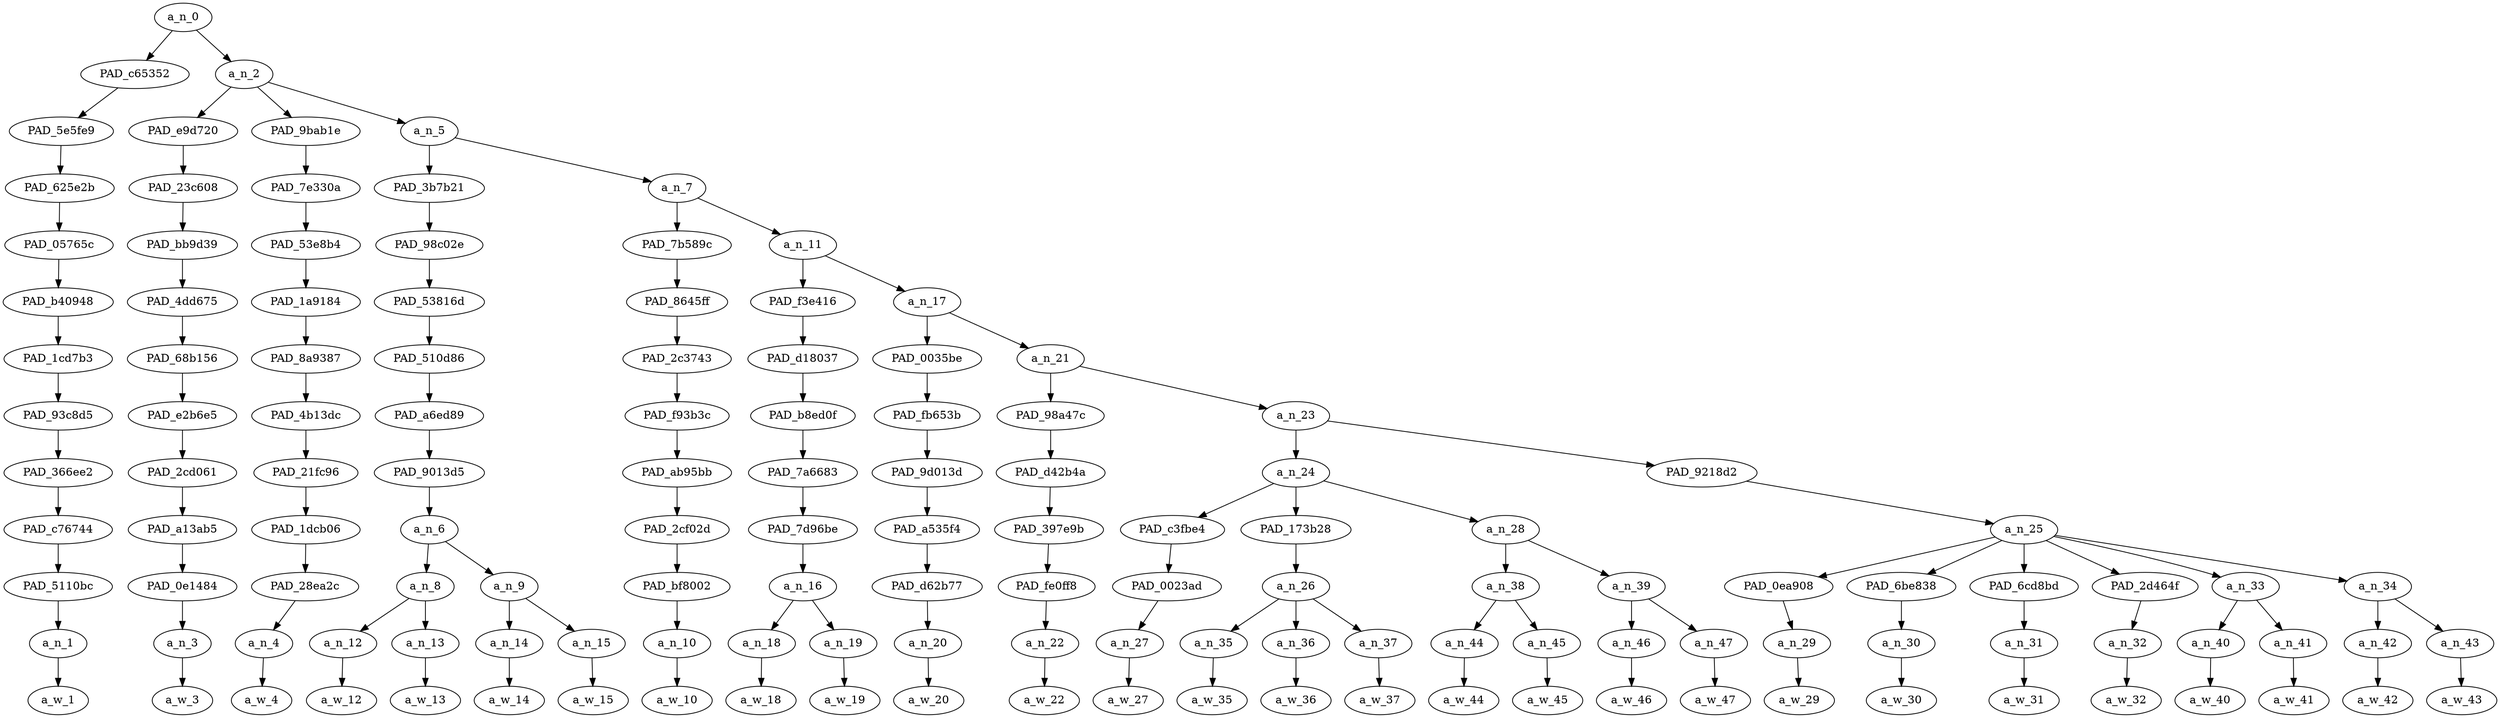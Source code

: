 strict digraph "" {
	a_n_0	[div_dir=-1,
		index=0,
		level=12,
		pos="1.6041666666666667,12!",
		text_span="[0, 1, 2, 3, 4, 5, 6, 7, 8, 9, 10, 11, 12, 13, 14, 15, 16, 17, 18, 19, 20, 21, 22, 23, 24, 25, 26, 27]",
		value=0.99999999];
	PAD_c65352	[div_dir=-1,
		index=0,
		level=11,
		pos="0.0,11!",
		text_span="[0]",
		value=0.13011253];
	a_n_0 -> PAD_c65352;
	a_n_2	[div_dir=-1,
		index=1,
		level=11,
		pos="3.2083333333333335,11!",
		text_span="[1, 2, 3, 4, 5, 6, 7, 8, 9, 10, 11, 12, 13, 14, 15, 16, 17, 18, 19, 20, 21, 22, 23, 24, 25, 26, 27]",
		value=0.86971128];
	a_n_0 -> a_n_2;
	PAD_5e5fe9	[div_dir=-1,
		index=0,
		level=10,
		pos="0.0,10!",
		text_span="[0]",
		value=0.13011253];
	PAD_c65352 -> PAD_5e5fe9;
	PAD_625e2b	[div_dir=-1,
		index=0,
		level=9,
		pos="0.0,9!",
		text_span="[0]",
		value=0.13011253];
	PAD_5e5fe9 -> PAD_625e2b;
	PAD_05765c	[div_dir=-1,
		index=0,
		level=8,
		pos="0.0,8!",
		text_span="[0]",
		value=0.13011253];
	PAD_625e2b -> PAD_05765c;
	PAD_b40948	[div_dir=-1,
		index=0,
		level=7,
		pos="0.0,7!",
		text_span="[0]",
		value=0.13011253];
	PAD_05765c -> PAD_b40948;
	PAD_1cd7b3	[div_dir=-1,
		index=0,
		level=6,
		pos="0.0,6!",
		text_span="[0]",
		value=0.13011253];
	PAD_b40948 -> PAD_1cd7b3;
	PAD_93c8d5	[div_dir=-1,
		index=0,
		level=5,
		pos="0.0,5!",
		text_span="[0]",
		value=0.13011253];
	PAD_1cd7b3 -> PAD_93c8d5;
	PAD_366ee2	[div_dir=-1,
		index=0,
		level=4,
		pos="0.0,4!",
		text_span="[0]",
		value=0.13011253];
	PAD_93c8d5 -> PAD_366ee2;
	PAD_c76744	[div_dir=-1,
		index=0,
		level=3,
		pos="0.0,3!",
		text_span="[0]",
		value=0.13011253];
	PAD_366ee2 -> PAD_c76744;
	PAD_5110bc	[div_dir=-1,
		index=0,
		level=2,
		pos="0.0,2!",
		text_span="[0]",
		value=0.13011253];
	PAD_c76744 -> PAD_5110bc;
	a_n_1	[div_dir=-1,
		index=0,
		level=1,
		pos="0.0,1!",
		text_span="[0]",
		value=0.13011253];
	PAD_5110bc -> a_n_1;
	a_w_1	[div_dir=0,
		index=0,
		level=0,
		pos="0,0!",
		text_span="[0]",
		value=roflol];
	a_n_1 -> a_w_1;
	PAD_e9d720	[div_dir=1,
		index=1,
		level=10,
		pos="1.0,10!",
		text_span="[1]",
		value=0.02594723];
	a_n_2 -> PAD_e9d720;
	PAD_9bab1e	[div_dir=1,
		index=2,
		level=10,
		pos="2.0,10!",
		text_span="[2]",
		value=0.02319717];
	a_n_2 -> PAD_9bab1e;
	a_n_5	[div_dir=-1,
		index=3,
		level=10,
		pos="6.625,10!",
		text_span="[3, 4, 5, 6, 7, 8, 9, 10, 11, 12, 13, 14, 15, 16, 17, 18, 19, 20, 21, 22, 23, 24, 25, 26, 27]",
		value=0.82044702];
	a_n_2 -> a_n_5;
	PAD_23c608	[div_dir=1,
		index=1,
		level=9,
		pos="1.0,9!",
		text_span="[1]",
		value=0.02594723];
	PAD_e9d720 -> PAD_23c608;
	PAD_bb9d39	[div_dir=1,
		index=1,
		level=8,
		pos="1.0,8!",
		text_span="[1]",
		value=0.02594723];
	PAD_23c608 -> PAD_bb9d39;
	PAD_4dd675	[div_dir=1,
		index=1,
		level=7,
		pos="1.0,7!",
		text_span="[1]",
		value=0.02594723];
	PAD_bb9d39 -> PAD_4dd675;
	PAD_68b156	[div_dir=1,
		index=1,
		level=6,
		pos="1.0,6!",
		text_span="[1]",
		value=0.02594723];
	PAD_4dd675 -> PAD_68b156;
	PAD_e2b6e5	[div_dir=1,
		index=1,
		level=5,
		pos="1.0,5!",
		text_span="[1]",
		value=0.02594723];
	PAD_68b156 -> PAD_e2b6e5;
	PAD_2cd061	[div_dir=1,
		index=1,
		level=4,
		pos="1.0,4!",
		text_span="[1]",
		value=0.02594723];
	PAD_e2b6e5 -> PAD_2cd061;
	PAD_a13ab5	[div_dir=1,
		index=1,
		level=3,
		pos="1.0,3!",
		text_span="[1]",
		value=0.02594723];
	PAD_2cd061 -> PAD_a13ab5;
	PAD_0e1484	[div_dir=1,
		index=1,
		level=2,
		pos="1.0,2!",
		text_span="[1]",
		value=0.02594723];
	PAD_a13ab5 -> PAD_0e1484;
	a_n_3	[div_dir=1,
		index=1,
		level=1,
		pos="1.0,1!",
		text_span="[1]",
		value=0.02594723];
	PAD_0e1484 -> a_n_3;
	a_w_3	[div_dir=0,
		index=1,
		level=0,
		pos="1,0!",
		text_span="[1]",
		value=as];
	a_n_3 -> a_w_3;
	PAD_7e330a	[div_dir=1,
		index=2,
		level=9,
		pos="2.0,9!",
		text_span="[2]",
		value=0.02319717];
	PAD_9bab1e -> PAD_7e330a;
	PAD_53e8b4	[div_dir=1,
		index=2,
		level=8,
		pos="2.0,8!",
		text_span="[2]",
		value=0.02319717];
	PAD_7e330a -> PAD_53e8b4;
	PAD_1a9184	[div_dir=1,
		index=2,
		level=7,
		pos="2.0,7!",
		text_span="[2]",
		value=0.02319717];
	PAD_53e8b4 -> PAD_1a9184;
	PAD_8a9387	[div_dir=1,
		index=2,
		level=6,
		pos="2.0,6!",
		text_span="[2]",
		value=0.02319717];
	PAD_1a9184 -> PAD_8a9387;
	PAD_4b13dc	[div_dir=1,
		index=2,
		level=5,
		pos="2.0,5!",
		text_span="[2]",
		value=0.02319717];
	PAD_8a9387 -> PAD_4b13dc;
	PAD_21fc96	[div_dir=1,
		index=2,
		level=4,
		pos="2.0,4!",
		text_span="[2]",
		value=0.02319717];
	PAD_4b13dc -> PAD_21fc96;
	PAD_1dcb06	[div_dir=1,
		index=2,
		level=3,
		pos="2.0,3!",
		text_span="[2]",
		value=0.02319717];
	PAD_21fc96 -> PAD_1dcb06;
	PAD_28ea2c	[div_dir=1,
		index=2,
		level=2,
		pos="2.0,2!",
		text_span="[2]",
		value=0.02319717];
	PAD_1dcb06 -> PAD_28ea2c;
	a_n_4	[div_dir=1,
		index=2,
		level=1,
		pos="2.0,1!",
		text_span="[2]",
		value=0.02319717];
	PAD_28ea2c -> a_n_4;
	a_w_4	[div_dir=0,
		index=2,
		level=0,
		pos="2,0!",
		text_span="[2]",
		value=if];
	a_n_4 -> a_w_4;
	PAD_3b7b21	[div_dir=-1,
		index=3,
		level=9,
		pos="4.5,9!",
		text_span="[3, 4, 5, 6]",
		value=0.33858747];
	a_n_5 -> PAD_3b7b21;
	a_n_7	[div_dir=1,
		index=4,
		level=9,
		pos="8.75,9!",
		text_span="[7, 8, 9, 10, 11, 12, 13, 14, 15, 16, 17, 18, 19, 20, 21, 22, 23, 24, 25, 26, 27]",
		value=0.48171740];
	a_n_5 -> a_n_7;
	PAD_98c02e	[div_dir=-1,
		index=3,
		level=8,
		pos="4.5,8!",
		text_span="[3, 4, 5, 6]",
		value=0.33858747];
	PAD_3b7b21 -> PAD_98c02e;
	PAD_53816d	[div_dir=-1,
		index=3,
		level=7,
		pos="4.5,7!",
		text_span="[3, 4, 5, 6]",
		value=0.33858747];
	PAD_98c02e -> PAD_53816d;
	PAD_510d86	[div_dir=-1,
		index=3,
		level=6,
		pos="4.5,6!",
		text_span="[3, 4, 5, 6]",
		value=0.33858747];
	PAD_53816d -> PAD_510d86;
	PAD_a6ed89	[div_dir=-1,
		index=3,
		level=5,
		pos="4.5,5!",
		text_span="[3, 4, 5, 6]",
		value=0.33858747];
	PAD_510d86 -> PAD_a6ed89;
	PAD_9013d5	[div_dir=-1,
		index=3,
		level=4,
		pos="4.5,4!",
		text_span="[3, 4, 5, 6]",
		value=0.33858747];
	PAD_a6ed89 -> PAD_9013d5;
	a_n_6	[div_dir=-1,
		index=3,
		level=3,
		pos="4.5,3!",
		text_span="[3, 4, 5, 6]",
		value=0.33858747];
	PAD_9013d5 -> a_n_6;
	a_n_8	[div_dir=1,
		index=3,
		level=2,
		pos="3.5,2!",
		text_span="[3, 4]",
		value=0.06713842];
	a_n_6 -> a_n_8;
	a_n_9	[div_dir=-1,
		index=4,
		level=2,
		pos="5.5,2!",
		text_span="[5, 6]",
		value=0.27103227];
	a_n_6 -> a_n_9;
	a_n_12	[div_dir=1,
		index=3,
		level=1,
		pos="3.0,1!",
		text_span="[3]",
		value=0.01747212];
	a_n_8 -> a_n_12;
	a_n_13	[div_dir=-1,
		index=4,
		level=1,
		pos="4.0,1!",
		text_span="[4]",
		value=0.04962049];
	a_n_8 -> a_n_13;
	a_w_12	[div_dir=0,
		index=3,
		level=0,
		pos="3,0!",
		text_span="[3]",
		value=a];
	a_n_12 -> a_w_12;
	a_w_13	[div_dir=0,
		index=4,
		level=0,
		pos="4,0!",
		text_span="[4]",
		value=bunch];
	a_n_13 -> a_w_13;
	a_n_14	[div_dir=-1,
		index=5,
		level=1,
		pos="5.0,1!",
		text_span="[5]",
		value=0.02990948];
	a_n_9 -> a_n_14;
	a_n_15	[div_dir=-1,
		index=6,
		level=1,
		pos="6.0,1!",
		text_span="[6]",
		value=0.24054640];
	a_n_9 -> a_n_15;
	a_w_14	[div_dir=0,
		index=5,
		level=0,
		pos="5,0!",
		text_span="[5]",
		value=of];
	a_n_14 -> a_w_14;
	a_w_15	[div_dir=0,
		index=6,
		level=0,
		pos="6,0!",
		text_span="[6]",
		value=queers];
	a_n_15 -> a_w_15;
	PAD_7b589c	[div_dir=-1,
		index=4,
		level=8,
		pos="7.0,8!",
		text_span="[7]",
		value=0.02126608];
	a_n_7 -> PAD_7b589c;
	a_n_11	[div_dir=1,
		index=5,
		level=8,
		pos="10.5,8!",
		text_span="[8, 9, 10, 11, 12, 13, 14, 15, 16, 17, 18, 19, 20, 21, 22, 23, 24, 25, 26, 27]",
		value=0.46040713];
	a_n_7 -> a_n_11;
	PAD_8645ff	[div_dir=-1,
		index=4,
		level=7,
		pos="7.0,7!",
		text_span="[7]",
		value=0.02126608];
	PAD_7b589c -> PAD_8645ff;
	PAD_2c3743	[div_dir=-1,
		index=4,
		level=6,
		pos="7.0,6!",
		text_span="[7]",
		value=0.02126608];
	PAD_8645ff -> PAD_2c3743;
	PAD_f93b3c	[div_dir=-1,
		index=4,
		level=5,
		pos="7.0,5!",
		text_span="[7]",
		value=0.02126608];
	PAD_2c3743 -> PAD_f93b3c;
	PAD_ab95bb	[div_dir=-1,
		index=4,
		level=4,
		pos="7.0,4!",
		text_span="[7]",
		value=0.02126608];
	PAD_f93b3c -> PAD_ab95bb;
	PAD_2cf02d	[div_dir=-1,
		index=4,
		level=3,
		pos="7.0,3!",
		text_span="[7]",
		value=0.02126608];
	PAD_ab95bb -> PAD_2cf02d;
	PAD_bf8002	[div_dir=-1,
		index=5,
		level=2,
		pos="7.0,2!",
		text_span="[7]",
		value=0.02126608];
	PAD_2cf02d -> PAD_bf8002;
	a_n_10	[div_dir=-1,
		index=7,
		level=1,
		pos="7.0,1!",
		text_span="[7]",
		value=0.02126608];
	PAD_bf8002 -> a_n_10;
	a_w_10	[div_dir=0,
		index=7,
		level=0,
		pos="7,0!",
		text_span="[7]",
		value=has];
	a_n_10 -> a_w_10;
	PAD_f3e416	[div_dir=1,
		index=5,
		level=7,
		pos="8.5,7!",
		text_span="[8, 9]",
		value=0.04676953];
	a_n_11 -> PAD_f3e416;
	a_n_17	[div_dir=1,
		index=6,
		level=7,
		pos="12.5,7!",
		text_span="[10, 11, 12, 13, 14, 15, 16, 17, 18, 19, 20, 21, 22, 23, 24, 25, 26, 27]",
		value=0.41359045];
	a_n_11 -> a_n_17;
	PAD_d18037	[div_dir=1,
		index=5,
		level=6,
		pos="8.5,6!",
		text_span="[8, 9]",
		value=0.04676953];
	PAD_f3e416 -> PAD_d18037;
	PAD_b8ed0f	[div_dir=1,
		index=5,
		level=5,
		pos="8.5,5!",
		text_span="[8, 9]",
		value=0.04676953];
	PAD_d18037 -> PAD_b8ed0f;
	PAD_7a6683	[div_dir=1,
		index=5,
		level=4,
		pos="8.5,4!",
		text_span="[8, 9]",
		value=0.04676953];
	PAD_b8ed0f -> PAD_7a6683;
	PAD_7d96be	[div_dir=1,
		index=5,
		level=3,
		pos="8.5,3!",
		text_span="[8, 9]",
		value=0.04676953];
	PAD_7a6683 -> PAD_7d96be;
	a_n_16	[div_dir=1,
		index=6,
		level=2,
		pos="8.5,2!",
		text_span="[8, 9]",
		value=0.04676953];
	PAD_7d96be -> a_n_16;
	a_n_18	[div_dir=1,
		index=8,
		level=1,
		pos="8.0,1!",
		text_span="[8]",
		value=0.01668342];
	a_n_16 -> a_n_18;
	a_n_19	[div_dir=1,
		index=9,
		level=1,
		pos="9.0,1!",
		text_span="[9]",
		value=0.03005741];
	a_n_16 -> a_n_19;
	a_w_18	[div_dir=0,
		index=8,
		level=0,
		pos="8,0!",
		text_span="[8]",
		value=any];
	a_n_18 -> a_w_18;
	a_w_19	[div_dir=0,
		index=9,
		level=0,
		pos="9,0!",
		text_span="[9]",
		value=concept];
	a_n_19 -> a_w_19;
	PAD_0035be	[div_dir=1,
		index=6,
		level=6,
		pos="10.0,6!",
		text_span="[10]",
		value=0.01246125];
	a_n_17 -> PAD_0035be;
	a_n_21	[div_dir=1,
		index=7,
		level=6,
		pos="15.0,6!",
		text_span="[11, 12, 13, 14, 15, 16, 17, 18, 19, 20, 21, 22, 23, 24, 25, 26, 27]",
		value=0.40108898];
	a_n_17 -> a_n_21;
	PAD_fb653b	[div_dir=1,
		index=6,
		level=5,
		pos="10.0,5!",
		text_span="[10]",
		value=0.01246125];
	PAD_0035be -> PAD_fb653b;
	PAD_9d013d	[div_dir=1,
		index=6,
		level=4,
		pos="10.0,4!",
		text_span="[10]",
		value=0.01246125];
	PAD_fb653b -> PAD_9d013d;
	PAD_a535f4	[div_dir=1,
		index=6,
		level=3,
		pos="10.0,3!",
		text_span="[10]",
		value=0.01246125];
	PAD_9d013d -> PAD_a535f4;
	PAD_d62b77	[div_dir=1,
		index=7,
		level=2,
		pos="10.0,2!",
		text_span="[10]",
		value=0.01246125];
	PAD_a535f4 -> PAD_d62b77;
	a_n_20	[div_dir=1,
		index=10,
		level=1,
		pos="10.0,1!",
		text_span="[10]",
		value=0.01246125];
	PAD_d62b77 -> a_n_20;
	a_w_20	[div_dir=0,
		index=10,
		level=0,
		pos="10,0!",
		text_span="[10]",
		value=of1];
	a_n_20 -> a_w_20;
	PAD_98a47c	[div_dir=-1,
		index=7,
		level=5,
		pos="11.0,5!",
		text_span="[11]",
		value=0.02007737];
	a_n_21 -> PAD_98a47c;
	a_n_23	[div_dir=1,
		index=8,
		level=5,
		pos="19.0,5!",
		text_span="[12, 13, 14, 15, 16, 17, 18, 19, 20, 21, 22, 23, 24, 25, 26, 27]",
		value=0.38097574];
	a_n_21 -> a_n_23;
	PAD_d42b4a	[div_dir=-1,
		index=7,
		level=4,
		pos="11.0,4!",
		text_span="[11]",
		value=0.02007737];
	PAD_98a47c -> PAD_d42b4a;
	PAD_397e9b	[div_dir=-1,
		index=7,
		level=3,
		pos="11.0,3!",
		text_span="[11]",
		value=0.02007737];
	PAD_d42b4a -> PAD_397e9b;
	PAD_fe0ff8	[div_dir=-1,
		index=8,
		level=2,
		pos="11.0,2!",
		text_span="[11]",
		value=0.02007737];
	PAD_397e9b -> PAD_fe0ff8;
	a_n_22	[div_dir=-1,
		index=11,
		level=1,
		pos="11.0,1!",
		text_span="[11]",
		value=0.02007737];
	PAD_fe0ff8 -> a_n_22;
	a_w_22	[div_dir=0,
		index=11,
		level=0,
		pos="11,0!",
		text_span="[11]",
		value=what];
	a_n_22 -> a_w_22;
	a_n_24	[div_dir=1,
		index=8,
		level=4,
		pos="15.166666666666666,4!",
		text_span="[12, 13, 14, 15, 16, 17, 18, 19]",
		value=0.20151513];
	a_n_23 -> a_n_24;
	PAD_9218d2	[div_dir=-1,
		index=9,
		level=4,
		pos="22.833333333333332,4!",
		text_span="[20, 21, 22, 23, 24, 25, 26, 27]",
		value=0.17941497];
	a_n_23 -> PAD_9218d2;
	PAD_c3fbe4	[div_dir=1,
		index=9,
		level=3,
		pos="15.0,3!",
		text_span="[15]",
		value=0.01613282];
	a_n_24 -> PAD_c3fbe4;
	PAD_173b28	[div_dir=1,
		index=8,
		level=3,
		pos="13.0,3!",
		text_span="[12, 13, 14]",
		value=0.09067289];
	a_n_24 -> PAD_173b28;
	a_n_28	[div_dir=1,
		index=10,
		level=3,
		pos="17.5,3!",
		text_span="[16, 17, 18, 19]",
		value=0.09456536];
	a_n_24 -> a_n_28;
	PAD_0023ad	[div_dir=1,
		index=10,
		level=2,
		pos="15.0,2!",
		text_span="[15]",
		value=0.01613282];
	PAD_c3fbe4 -> PAD_0023ad;
	a_n_27	[div_dir=1,
		index=15,
		level=1,
		pos="15.0,1!",
		text_span="[15]",
		value=0.01613282];
	PAD_0023ad -> a_n_27;
	a_w_27	[div_dir=0,
		index=15,
		level=0,
		pos="15,0!",
		text_span="[15]",
		value=or];
	a_n_27 -> a_w_27;
	a_n_26	[div_dir=1,
		index=9,
		level=2,
		pos="13.0,2!",
		text_span="[12, 13, 14]",
		value=0.09067289];
	PAD_173b28 -> a_n_26;
	a_n_35	[div_dir=1,
		index=12,
		level=1,
		pos="12.0,1!",
		text_span="[12]",
		value=0.01660232];
	a_n_26 -> a_n_35;
	a_n_36	[div_dir=1,
		index=13,
		level=1,
		pos="13.0,1!",
		text_span="[13]",
		value=0.02466558];
	a_n_26 -> a_n_36;
	a_n_37	[div_dir=1,
		index=14,
		level=1,
		pos="14.0,1!",
		text_span="[14]",
		value=0.04922353];
	a_n_26 -> a_n_37;
	a_w_35	[div_dir=0,
		index=12,
		level=0,
		pos="12,0!",
		text_span="[12]",
		value=a1];
	a_n_35 -> a_w_35;
	a_w_36	[div_dir=0,
		index=13,
		level=0,
		pos="13,0!",
		text_span="[13]",
		value=good];
	a_n_36 -> a_w_36;
	a_w_37	[div_dir=0,
		index=14,
		level=0,
		pos="14,0!",
		text_span="[14]",
		value=christian];
	a_n_37 -> a_w_37;
	a_n_38	[div_dir=-1,
		index=11,
		level=2,
		pos="16.5,2!",
		text_span="[16, 17]",
		value=0.03551481];
	a_n_28 -> a_n_38;
	a_n_39	[div_dir=1,
		index=12,
		level=2,
		pos="18.5,2!",
		text_span="[18, 19]",
		value=0.05903144];
	a_n_28 -> a_n_39;
	a_n_44	[div_dir=-1,
		index=16,
		level=1,
		pos="16.0,1!",
		text_span="[16]",
		value=0.01611256];
	a_n_38 -> a_n_44;
	a_n_45	[div_dir=1,
		index=17,
		level=1,
		pos="17.0,1!",
		text_span="[17]",
		value=0.01935452];
	a_n_38 -> a_n_45;
	a_w_44	[div_dir=0,
		index=16,
		level=0,
		pos="16,0!",
		text_span="[16]",
		value=any1];
	a_n_44 -> a_w_44;
	a_w_45	[div_dir=0,
		index=17,
		level=0,
		pos="17,0!",
		text_span="[17]",
		value=kind];
	a_n_45 -> a_w_45;
	a_n_46	[div_dir=-1,
		index=18,
		level=1,
		pos="18.0,1!",
		text_span="[18]",
		value=0.01468309];
	a_n_39 -> a_n_46;
	a_n_47	[div_dir=1,
		index=19,
		level=1,
		pos="19.0,1!",
		text_span="[19]",
		value=0.04427017];
	a_n_39 -> a_n_47;
	a_w_46	[div_dir=0,
		index=18,
		level=0,
		pos="18,0!",
		text_span="[18]",
		value=of2];
	a_n_46 -> a_w_46;
	a_w_47	[div_dir=0,
		index=19,
		level=0,
		pos="19,0!",
		text_span="[19]",
		value=christian1];
	a_n_47 -> a_w_47;
	a_n_25	[div_dir=-1,
		index=11,
		level=3,
		pos="22.833333333333332,3!",
		text_span="[20, 21, 22, 23, 24, 25, 26, 27]",
		value=0.17941497];
	PAD_9218d2 -> a_n_25;
	PAD_0ea908	[div_dir=1,
		index=13,
		level=2,
		pos="20.0,2!",
		text_span="[20]",
		value=0.02020638];
	a_n_25 -> PAD_0ea908;
	PAD_6be838	[div_dir=1,
		index=14,
		level=2,
		pos="21.0,2!",
		text_span="[21]",
		value=0.01514813];
	a_n_25 -> PAD_6be838;
	PAD_6cd8bd	[div_dir=-1,
		index=15,
		level=2,
		pos="22.0,2!",
		text_span="[22]",
		value=0.01688906];
	a_n_25 -> PAD_6cd8bd;
	PAD_2d464f	[div_dir=1,
		index=16,
		level=2,
		pos="23.0,2!",
		text_span="[23]",
		value=0.01349336];
	a_n_25 -> PAD_2d464f;
	a_n_33	[div_dir=-1,
		index=17,
		level=2,
		pos="24.5,2!",
		text_span="[24, 25]",
		value=0.03340545];
	a_n_25 -> a_n_33;
	a_n_34	[div_dir=-1,
		index=18,
		level=2,
		pos="26.5,2!",
		text_span="[26, 27]",
		value=0.08019337];
	a_n_25 -> a_n_34;
	a_n_29	[div_dir=1,
		index=20,
		level=1,
		pos="20.0,1!",
		text_span="[20]",
		value=0.02020638];
	PAD_0ea908 -> a_n_29;
	a_w_29	[div_dir=0,
		index=20,
		level=0,
		pos="20,0!",
		text_span="[20]",
		value=is];
	a_n_29 -> a_w_29;
	a_n_30	[div_dir=1,
		index=21,
		level=1,
		pos="21.0,1!",
		text_span="[21]",
		value=0.01514813];
	PAD_6be838 -> a_n_30;
	a_w_30	[div_dir=0,
		index=21,
		level=0,
		pos="21,0!",
		text_span="[21]",
		value=or1];
	a_n_30 -> a_w_30;
	a_n_31	[div_dir=-1,
		index=22,
		level=1,
		pos="22.0,1!",
		text_span="[22]",
		value=0.01688906];
	PAD_6cd8bd -> a_n_31;
	a_w_31	[div_dir=0,
		index=22,
		level=0,
		pos="22,0!",
		text_span="[22]",
		value=does];
	a_n_31 -> a_w_31;
	a_n_32	[div_dir=1,
		index=23,
		level=1,
		pos="23.0,1!",
		text_span="[23]",
		value=0.01349336];
	PAD_2d464f -> a_n_32;
	a_w_32	[div_dir=0,
		index=23,
		level=0,
		pos="23,0!",
		text_span="[23]",
		value=or2];
	a_n_32 -> a_w_32;
	a_n_40	[div_dir=-1,
		index=24,
		level=1,
		pos="24.0,1!",
		text_span="[24]",
		value=0.01467699];
	a_n_33 -> a_n_40;
	a_n_41	[div_dir=-1,
		index=25,
		level=1,
		pos="25.0,1!",
		text_span="[25]",
		value=0.01869080];
	a_n_33 -> a_n_41;
	a_w_40	[div_dir=0,
		index=24,
		level=0,
		pos="24,0!",
		text_span="[24]",
		value=would];
	a_n_40 -> a_w_40;
	a_w_41	[div_dir=0,
		index=25,
		level=0,
		pos="25,0!",
		text_span="[25]",
		value=do];
	a_n_41 -> a_w_41;
	a_n_42	[div_dir=1,
		index=26,
		level=1,
		pos="26.0,1!",
		text_span="[26]",
		value=0.03376413];
	a_n_34 -> a_n_42;
	a_n_43	[div_dir=-1,
		index=27,
		level=1,
		pos="27.0,1!",
		text_span="[27]",
		value=0.04628003];
	a_n_34 -> a_n_43;
	a_w_42	[div_dir=0,
		index=26,
		level=0,
		pos="26,0!",
		text_span="[26]",
		value=my];
	a_n_42 -> a_w_42;
	a_w_43	[div_dir=0,
		index=27,
		level=0,
		pos="27,0!",
		text_span="[27]",
		value=sides];
	a_n_43 -> a_w_43;
}
